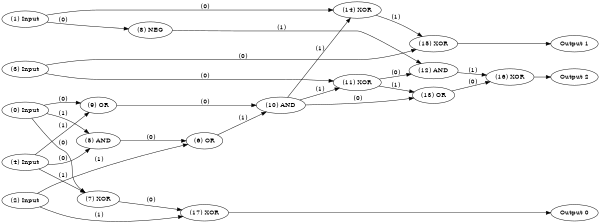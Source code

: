 digraph NeuralNetwork {
rankdir=LR;
size="4,3";
center = true;
node0 [label="(0) Input", color=black, labelfontcolor=black, fontcolor=black];
node1 [label="(1) Input", color=black, labelfontcolor=black, fontcolor=black];
node2 [label="(2) Input", color=black, labelfontcolor=black, fontcolor=black];
node3 [label="(3) Input", color=black, labelfontcolor=black, fontcolor=black];
node4 [label="(4) Input", color=black, labelfontcolor=black, fontcolor=black];
node5 [label="(5) AND", color=black, labelfontcolor=black, fontcolor=black];
node4 -> node5 [label=" (0)", labelfontcolor=black, fontcolor=black, bold=true, color=black];
node0 -> node5 [label=" (1)", labelfontcolor=black, fontcolor=black, bold=true, color=black];
node6 [label="(6) OR", color=black, labelfontcolor=black, fontcolor=black];
node5 -> node6 [label=" (0)", labelfontcolor=black, fontcolor=black, bold=true, color=black];
node2 -> node6 [label=" (1)", labelfontcolor=black, fontcolor=black, bold=true, color=black];
node7 [label="(7) XOR", color=black, labelfontcolor=black, fontcolor=black];
node0 -> node7 [label=" (0)", labelfontcolor=black, fontcolor=black, bold=true, color=black];
node4 -> node7 [label=" (1)", labelfontcolor=black, fontcolor=black, bold=true, color=black];
node8 [label="(8) NEG", color=black, labelfontcolor=black, fontcolor=black];
node1 -> node8 [label=" (0)", labelfontcolor=black, fontcolor=black, bold=true, color=black];
node9 [label="(9) OR", color=black, labelfontcolor=black, fontcolor=black];
node0 -> node9 [label=" (0)", labelfontcolor=black, fontcolor=black, bold=true, color=black];
node4 -> node9 [label=" (1)", labelfontcolor=black, fontcolor=black, bold=true, color=black];
node10 [label="(10) AND", color=black, labelfontcolor=black, fontcolor=black];
node9 -> node10 [label=" (0)", labelfontcolor=black, fontcolor=black, bold=true, color=black];
node6 -> node10 [label=" (1)", labelfontcolor=black, fontcolor=black, bold=true, color=black];
node11 [label="(11) XOR", color=black, labelfontcolor=black, fontcolor=black];
node3 -> node11 [label=" (0)", labelfontcolor=black, fontcolor=black, bold=true, color=black];
node10 -> node11 [label=" (1)", labelfontcolor=black, fontcolor=black, bold=true, color=black];
node12 [label="(12) AND", color=black, labelfontcolor=black, fontcolor=black];
node11 -> node12 [label=" (0)", labelfontcolor=black, fontcolor=black, bold=true, color=black];
node8 -> node12 [label=" (1)", labelfontcolor=black, fontcolor=black, bold=true, color=black];
node13 [label="(13) OR", color=black, labelfontcolor=black, fontcolor=black];
node10 -> node13 [label=" (0)", labelfontcolor=black, fontcolor=black, bold=true, color=black];
node11 -> node13 [label=" (1)", labelfontcolor=black, fontcolor=black, bold=true, color=black];
node14 [label="(14) XOR", color=black, labelfontcolor=black, fontcolor=black];
node1 -> node14 [label=" (0)", labelfontcolor=black, fontcolor=black, bold=true, color=black];
node10 -> node14 [label=" (1)", labelfontcolor=black, fontcolor=black, bold=true, color=black];
node15 [label="(15) XOR", color=black, labelfontcolor=black, fontcolor=black];
node3 -> node15 [label=" (0)", labelfontcolor=black, fontcolor=black, bold=true, color=black];
node14 -> node15 [label=" (1)", labelfontcolor=black, fontcolor=black, bold=true, color=black];
node16 [label="(16) XOR", color=black, labelfontcolor=black, fontcolor=black];
node13 -> node16 [label=" (0)", labelfontcolor=black, fontcolor=black, bold=true, color=black];
node12 -> node16 [label=" (1)", labelfontcolor=black, fontcolor=black, bold=true, color=black];
node17 [label="(17) XOR", color=black, labelfontcolor=black, fontcolor=black];
node7 -> node17 [label=" (0)", labelfontcolor=black, fontcolor=black, bold=true, color=black];
node2 -> node17 [label=" (1)", labelfontcolor=black, fontcolor=black, bold=true, color=black];
node18 [label="Output 0", color=black, labelfontcolor=black, fontcolor=black];
node17 -> node18 [labelfontcolor=black, fontcolor=black, bold=true, color=black];
node19 [label="Output 1", color=black, labelfontcolor=black, fontcolor=black];
node15 -> node19 [labelfontcolor=black, fontcolor=black, bold=true, color=black];
node20 [label="Output 2", color=black, labelfontcolor=black, fontcolor=black];
node16 -> node20 [labelfontcolor=black, fontcolor=black, bold=true, color=black];
{ rank = source; "node0"; "node1"; "node2"; "node3"; "node4"; }
{ rank = max;"node18";"node19";"node20"; }
}